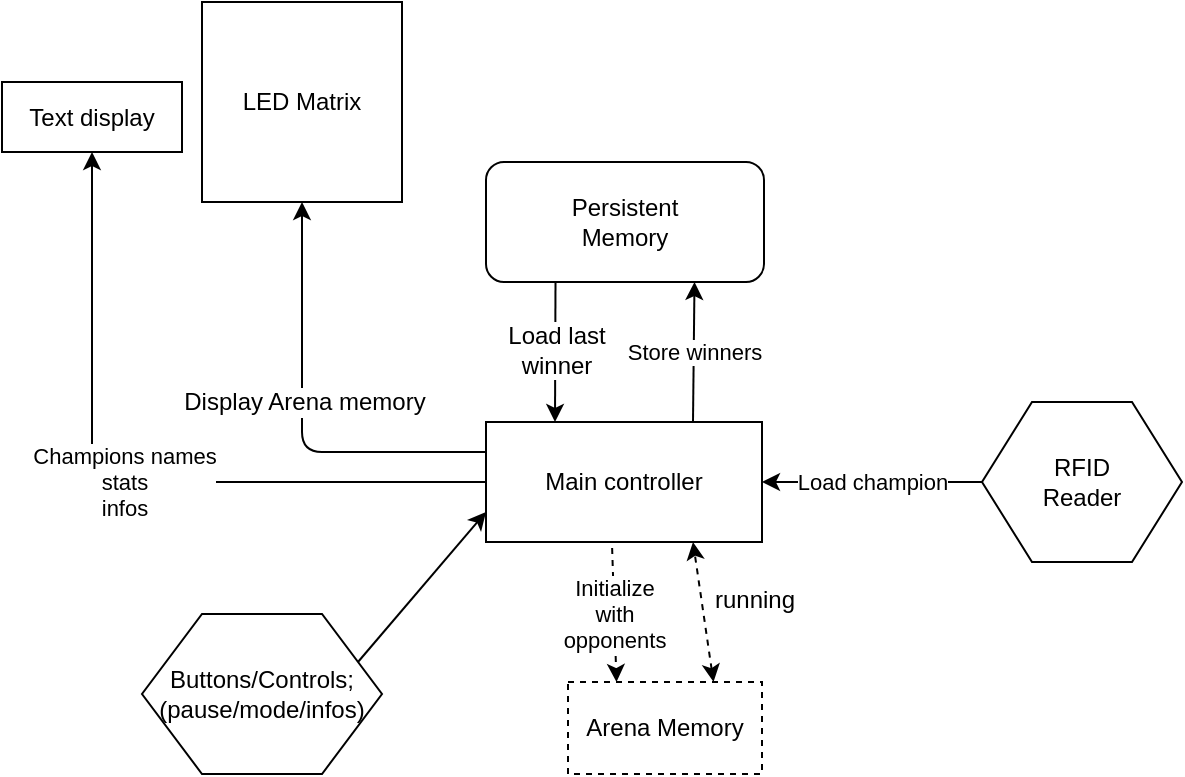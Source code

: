 <mxfile version="10.6.7" type="device"><diagram id="kmsTnl6ikF-DoRpxoEOR" name="Page-1"><mxGraphModel dx="756" dy="1068" grid="1" gridSize="10" guides="1" tooltips="1" connect="1" arrows="1" fold="1" page="1" pageScale="1" pageWidth="827" pageHeight="1169" math="0" shadow="0"><root><mxCell id="0"/><mxCell id="1" parent="0"/><mxCell id="gFg9id-WUQyyLlgVCsqz-1" value="&lt;div&gt;Main controller&lt;/div&gt;" style="rounded=0;whiteSpace=wrap;html=1;" vertex="1" parent="1"><mxGeometry x="302" y="450" width="138" height="60" as="geometry"/></mxCell><mxCell id="gFg9id-WUQyyLlgVCsqz-2" value="&lt;div&gt;LED Matrix&lt;/div&gt;" style="whiteSpace=wrap;html=1;aspect=fixed;" vertex="1" parent="1"><mxGeometry x="160" y="240" width="100" height="100" as="geometry"/></mxCell><mxCell id="gFg9id-WUQyyLlgVCsqz-4" value="" style="endArrow=classic;html=1;exitX=0;exitY=0.25;exitDx=0;exitDy=0;entryX=0.5;entryY=1;entryDx=0;entryDy=0;" edge="1" parent="1" source="gFg9id-WUQyyLlgVCsqz-1" target="gFg9id-WUQyyLlgVCsqz-2"><mxGeometry width="50" height="50" relative="1" as="geometry"><mxPoint x="40" y="580" as="sourcePoint"/><mxPoint x="90" y="530" as="targetPoint"/><Array as="points"><mxPoint x="210" y="465"/></Array></mxGeometry></mxCell><mxCell id="gFg9id-WUQyyLlgVCsqz-13" value="Display Arena memory" style="text;html=1;resizable=0;points=[];align=center;verticalAlign=middle;labelBackgroundColor=#ffffff;" vertex="1" connectable="0" parent="gFg9id-WUQyyLlgVCsqz-4"><mxGeometry x="0.084" y="-1" relative="1" as="geometry"><mxPoint as="offset"/></mxGeometry></mxCell><mxCell id="gFg9id-WUQyyLlgVCsqz-5" value="&lt;div&gt;Persistent&lt;/div&gt;&lt;div&gt;Memory&lt;/div&gt;" style="rounded=1;whiteSpace=wrap;html=1;" vertex="1" parent="1"><mxGeometry x="302" y="320" width="139" height="60" as="geometry"/></mxCell><mxCell id="gFg9id-WUQyyLlgVCsqz-7" value="Store winners" style="endArrow=classic;html=1;exitX=0.75;exitY=0;exitDx=0;exitDy=0;entryX=0.75;entryY=1;entryDx=0;entryDy=0;" edge="1" parent="1" source="gFg9id-WUQyyLlgVCsqz-1" target="gFg9id-WUQyyLlgVCsqz-5"><mxGeometry width="50" height="50" relative="1" as="geometry"><mxPoint x="440" y="450" as="sourcePoint"/><mxPoint x="490" y="400" as="targetPoint"/></mxGeometry></mxCell><mxCell id="gFg9id-WUQyyLlgVCsqz-8" value="" style="endArrow=classic;html=1;exitX=0.25;exitY=1;exitDx=0;exitDy=0;entryX=0.25;entryY=0;entryDx=0;entryDy=0;" edge="1" parent="1" source="gFg9id-WUQyyLlgVCsqz-5" target="gFg9id-WUQyyLlgVCsqz-1"><mxGeometry width="50" height="50" relative="1" as="geometry"><mxPoint x="40" y="580" as="sourcePoint"/><mxPoint x="90" y="530" as="targetPoint"/></mxGeometry></mxCell><mxCell id="gFg9id-WUQyyLlgVCsqz-9" value="&lt;div&gt;Load last&lt;/div&gt;&lt;div&gt;winner&lt;br&gt;&lt;/div&gt;" style="text;html=1;resizable=0;points=[];align=center;verticalAlign=middle;labelBackgroundColor=#ffffff;" vertex="1" connectable="0" parent="gFg9id-WUQyyLlgVCsqz-8"><mxGeometry x="-0.029" relative="1" as="geometry"><mxPoint as="offset"/></mxGeometry></mxCell><mxCell id="gFg9id-WUQyyLlgVCsqz-12" value="Load champion" style="edgeStyle=orthogonalEdgeStyle;rounded=0;orthogonalLoop=1;jettySize=auto;html=1;exitX=0;exitY=0.5;exitDx=0;exitDy=0;entryX=1;entryY=0.5;entryDx=0;entryDy=0;" edge="1" parent="1" source="gFg9id-WUQyyLlgVCsqz-10" target="gFg9id-WUQyyLlgVCsqz-1"><mxGeometry relative="1" as="geometry"/></mxCell><mxCell id="gFg9id-WUQyyLlgVCsqz-10" value="&lt;div&gt;RFID&lt;/div&gt;&lt;div&gt;Reader&lt;/div&gt;" style="shape=hexagon;perimeter=hexagonPerimeter2;whiteSpace=wrap;html=1;" vertex="1" parent="1"><mxGeometry x="550" y="440" width="100" height="80" as="geometry"/></mxCell><mxCell id="gFg9id-WUQyyLlgVCsqz-14" value="Arena Memory" style="rounded=0;whiteSpace=wrap;html=1;dashed=1;" vertex="1" parent="1"><mxGeometry x="343" y="580" width="97" height="46" as="geometry"/></mxCell><mxCell id="gFg9id-WUQyyLlgVCsqz-15" value="" style="endArrow=classic;startArrow=classic;html=1;entryX=0.75;entryY=1;entryDx=0;entryDy=0;exitX=0.75;exitY=0;exitDx=0;exitDy=0;dashed=1;" edge="1" parent="1" source="gFg9id-WUQyyLlgVCsqz-14" target="gFg9id-WUQyyLlgVCsqz-1"><mxGeometry width="50" height="50" relative="1" as="geometry"><mxPoint x="30" y="660" as="sourcePoint"/><mxPoint x="80" y="610" as="targetPoint"/></mxGeometry></mxCell><mxCell id="gFg9id-WUQyyLlgVCsqz-16" value="&lt;div&gt;running&lt;/div&gt;" style="text;html=1;resizable=0;points=[];align=center;verticalAlign=middle;labelBackgroundColor=#ffffff;" vertex="1" connectable="0" parent="gFg9id-WUQyyLlgVCsqz-15"><mxGeometry x="0.438" y="-3" relative="1" as="geometry"><mxPoint x="24.5" y="10" as="offset"/></mxGeometry></mxCell><mxCell id="gFg9id-WUQyyLlgVCsqz-17" value="&lt;div&gt;Initialize&lt;/div&gt;&lt;div&gt;with&lt;/div&gt;&lt;div&gt;opponents&lt;br&gt;&lt;/div&gt;" style="endArrow=classic;html=1;dashed=1;exitX=0.457;exitY=1.05;exitDx=0;exitDy=0;entryX=0.25;entryY=0;entryDx=0;entryDy=0;exitPerimeter=0;" edge="1" parent="1" source="gFg9id-WUQyyLlgVCsqz-1" target="gFg9id-WUQyyLlgVCsqz-14"><mxGeometry width="50" height="50" relative="1" as="geometry"><mxPoint x="240" y="603" as="sourcePoint"/><mxPoint x="290" y="553" as="targetPoint"/></mxGeometry></mxCell><mxCell id="gFg9id-WUQyyLlgVCsqz-19" value="&lt;div&gt;Buttons/Controls;&lt;/div&gt;&lt;div&gt;(pause/mode/infos)&lt;br&gt;&lt;/div&gt;" style="shape=hexagon;perimeter=hexagonPerimeter2;whiteSpace=wrap;html=1;" vertex="1" parent="1"><mxGeometry x="130" y="546" width="120" height="80" as="geometry"/></mxCell><mxCell id="gFg9id-WUQyyLlgVCsqz-20" value="Text display" style="rounded=0;whiteSpace=wrap;html=1;" vertex="1" parent="1"><mxGeometry x="60" y="280" width="90" height="35" as="geometry"/></mxCell><mxCell id="gFg9id-WUQyyLlgVCsqz-21" value="" style="endArrow=classic;html=1;exitX=1;exitY=0.25;exitDx=0;exitDy=0;entryX=0;entryY=0.75;entryDx=0;entryDy=0;" edge="1" parent="1" source="gFg9id-WUQyyLlgVCsqz-19" target="gFg9id-WUQyyLlgVCsqz-1"><mxGeometry width="50" height="50" relative="1" as="geometry"><mxPoint x="60" y="700" as="sourcePoint"/><mxPoint x="110" y="650" as="targetPoint"/></mxGeometry></mxCell><mxCell id="gFg9id-WUQyyLlgVCsqz-22" value="&lt;div&gt;Champions names&lt;/div&gt;&lt;div&gt;stats&lt;/div&gt;&lt;div&gt;infos&lt;br&gt;&lt;/div&gt;" style="endArrow=classic;html=1;entryX=0.5;entryY=1;entryDx=0;entryDy=0;exitX=0;exitY=0.5;exitDx=0;exitDy=0;" edge="1" parent="1" source="gFg9id-WUQyyLlgVCsqz-1" target="gFg9id-WUQyyLlgVCsqz-20"><mxGeometry width="50" height="50" relative="1" as="geometry"><mxPoint x="60" y="700" as="sourcePoint"/><mxPoint x="110" y="650" as="targetPoint"/><Array as="points"><mxPoint x="105" y="480"/></Array></mxGeometry></mxCell></root></mxGraphModel></diagram></mxfile>